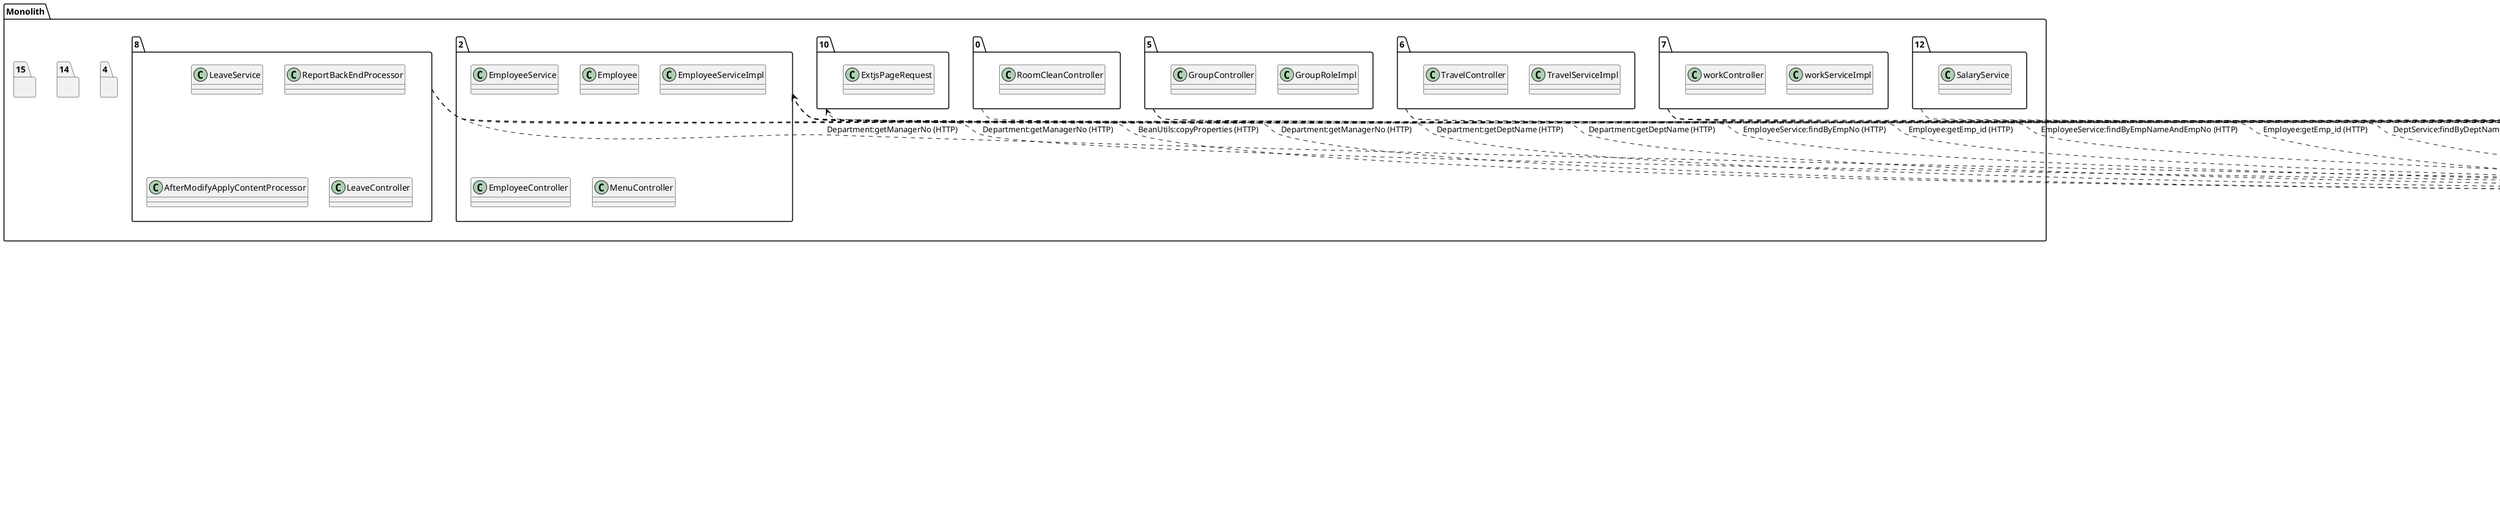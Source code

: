 @startuml
package "3"{
class Department
class IDeptService
class DeptController
class DeptService
class DeptDao
class DeptDTO
class DeptQueryDTO
class DeptDTOCombox
class BeanUtils
class BeanUtilsHandleRequest
class DeptServiceHandleRequest
class DepartmentHandleRequest
class EmployeeServiceRequestInterfaceImpl
class EmployeeRequestInterfaceImpl
class ExtjsPageRequestRequestInterfaceImpl
class IDeptServiceHandleRequest
interface EmployeeServiceDTOInterface
interface EmployeeServiceRequestInterface
interface EmployeeRequestInterface
interface ExtjsPageRequestDTOInterface
interface ExtjsPageRequestRequestInterface
class EmployeeDTO
class EmployeeServiceDTO
class ExtAjaxResponseDTO
class GroupRoleDTO
class ExtjsPageRequestDTO
}
package "1"{
class BcardServiceImpl
class BcardController
class BcardController
}
package "9"{
class CalendarEventController
class CalendarEventController
class SchedulEventServiceImpl
class CalendarContreller
}
package "11"{
}
package "13"{
}
package "16"{
}
package "Monolith" {
package "0"{
class RoomCleanController
}
package "2"{
class EmployeeService
class Employee
class EmployeeService
class Employee
class EmployeeServiceImpl
class EmployeeServiceImpl
class EmployeeController
class EmployeeController
class EmployeeController
class MenuController
}
package "4"{
}
package "5"{
class GroupRoleImpl
class GroupRoleImpl
class GroupController
}
package "6"{
class TravelServiceImpl
class TravelController
}
package "7"{
class workServiceImpl
class workServiceImpl
class workController
class workController
}
package "8"{
class LeaveService
class ReportBackEndProcessor
class AfterModifyApplyContentProcessor
class LeaveController
class LeaveController
}
package "10"{
class ExtjsPageRequest
}
package "12"{
class SalaryService
}
package "14"{
}
package "15"{
}
}
"3"..>"2":EmployeeService:findByEmpNameAndEmpNo (HTTP)
"3"..>"2":Employee:getEmp_id (HTTP)
"3"..>"2":EmployeeService:findByEmpNo (HTTP)
"3"..>"2":Employee:getEmp_id (HTTP)
"3"..>"10":ExtjsPageRequest:getPageable (HTTP)
"1"..>"3":Department:getDeptName (HTTP)
"1"..>"3":BeanUtils:copyProperties (HTTP)
"1"..>"3":Department:getManagerNo (HTTP)
"9"..>"3":BeanUtils:copyProperties (HTTP)
"9"..>"3":DeptService:findByDeptName (HTTP)
"9"..>"3":Department:getDeptName (HTTP)
"9"..>"3":BeanUtils:copyProperties (HTTP)
"0"..>"3":BeanUtils:copyProperties (HTTP)
"2"..>"3":DeptService:findByDeptName (HTTP)
"2"..>"3":Department:getDeptName (HTTP)
"2"..>"3":DeptService:findByDeptName (HTTP)
"2"..>"3":BeanUtils:copyProperties (HTTP)
"2"..>"3":Department:getDeptName (HTTP)
"2"..>"3":Department:getDeptName (HTTP)
"5"..>"3":DeptService:findByDeptName (HTTP)
"5"..>"3":Department:getDeptName (HTTP)
"5"..>"3":BeanUtils:copyProperties (HTTP)
"6"..>"3":Department:getDeptName (HTTP)
"6"..>"3":BeanUtils:copyProperties (HTTP)
"7"..>"3":Department:getDeptName (HTTP)
"7"..>"3":IDeptService:findByDeptName (HTTP)
"7"..>"3":BeanUtils:copyProperties (HTTP)
"7"..>"3":IDeptService:findByDeptName (HTTP)
"8"..>"3":Department:getDeptName (HTTP)
"8"..>"3":Department:getManagerNo (HTTP)
"8"..>"3":Department:getManagerNo (HTTP)
"8"..>"3":BeanUtils:copyProperties (HTTP)
"8"..>"3":Department:getManagerNo (HTTP)
"12"..>"3":Department:getDeptName (HTTP)
@enduml